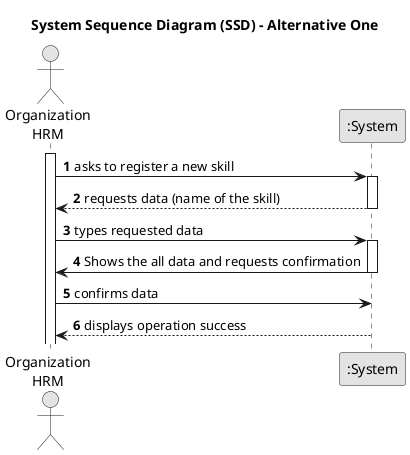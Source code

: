 @startuml
skinparam monochrome true
skinparam packageStyle rectangle
skinparam shadowing false

title System Sequence Diagram (SSD) - Alternative One

autonumber

actor "Organization\nHRM" as HRM
participant ":System" as System

activate HRM

    HRM -> System : asks to register a new skill
    activate System

    System --> HRM : requests data (name of the skill)
    deactivate System

    HRM -> System : types requested data
    activate System

    System -> HRM : Shows the all data and requests confirmation
    deactivate System

    HRM -> System : confirms data
        deactivate System

        System --> HRM : displays operation success
    deactivate System

@enduml